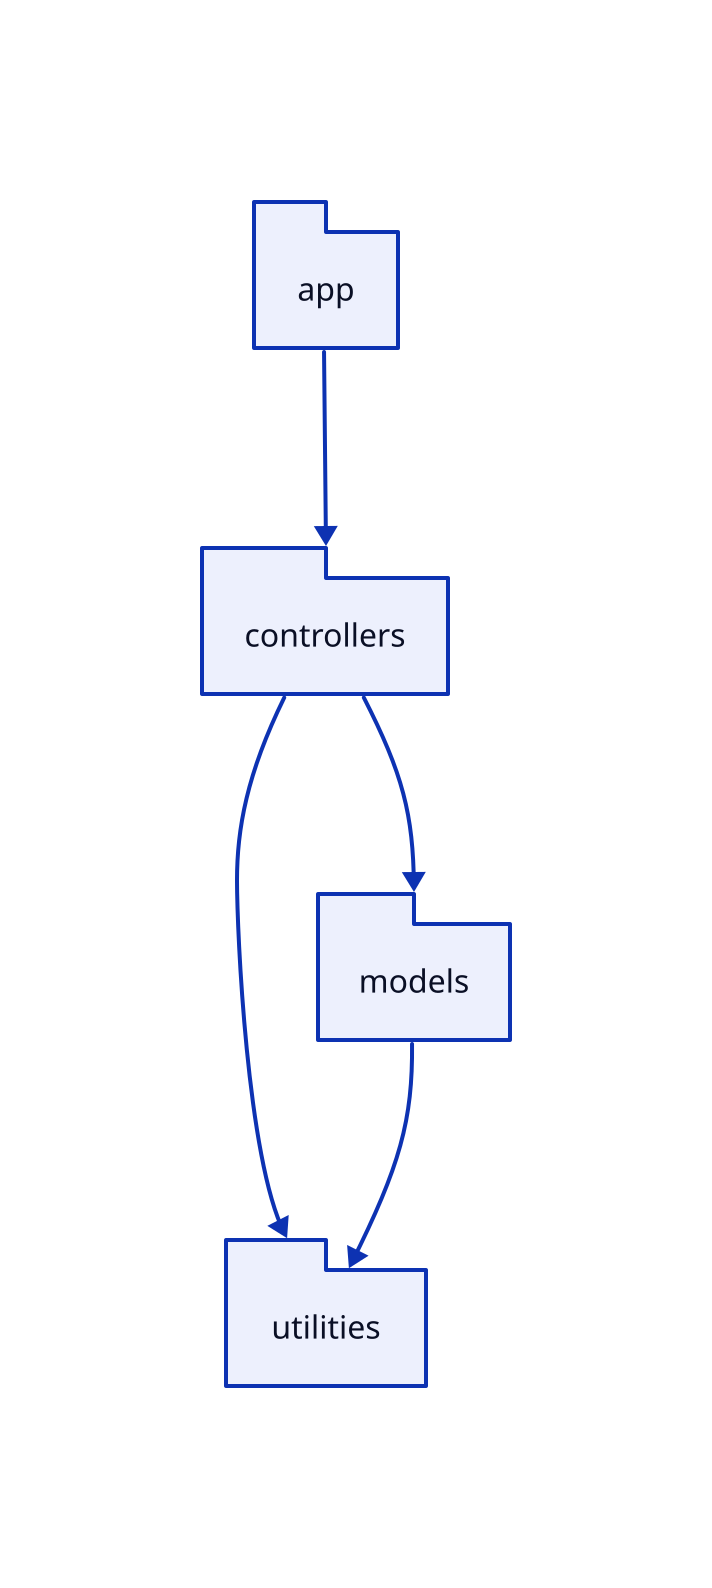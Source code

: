 controllers: { shape: 'package'}
models: { shape: 'package'}
utilities: { shape: 'package'}
app: { shape: 'package'}


app -> controllers

controllers -> models
controllers -> utilities

models -> utilities
